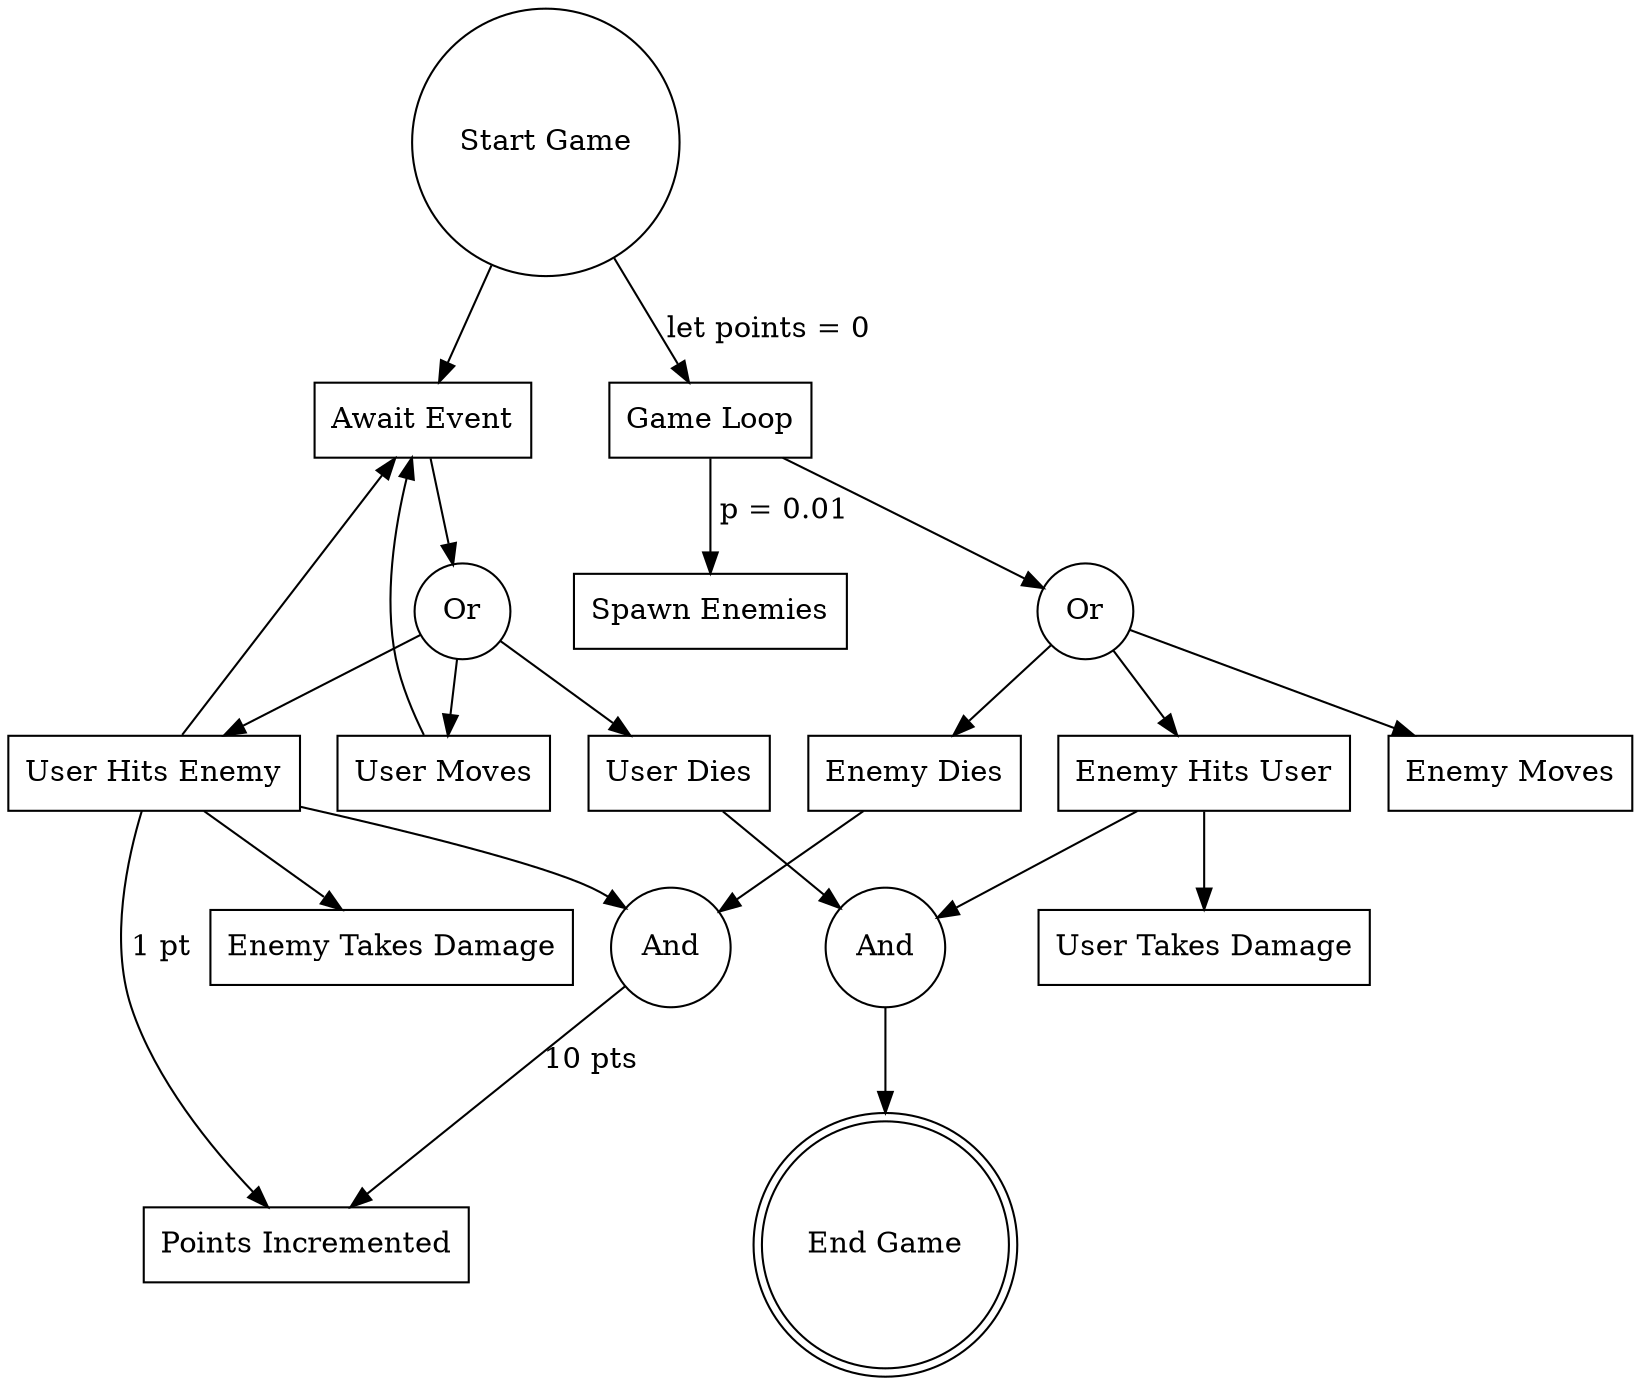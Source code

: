 digraph G {
    // functions
    node [shape="rectangle"];
    {
        rank="higher";
        startGame [label="Start Game", shape="circle"];
    }

    userTakesDamage [label="User Takes Damage"];
    enemyTakesDamage [label="Enemy Takes Damage"];

    userHitsEnemy [label="User Hits Enemy"];
    enemyHitsUser [label="Enemy Hits User"];

    userDies [label="User Dies"];
    enemyDies [label="Enemy Dies"];

    userMoves [label="User Moves"];
    enemyMoves [label="Enemy Moves"];

    pointsIncrement [label="Points Incremented"];
    spawnEnemy [label="Spawn Enemies"];

    {
        rank="same";
        awaitEvent [label="Await Event"];
        gameLoop [label="Game Loop"];
    }

    {
        rank="lower";
        endGame [label="End Game", shape="doublecircle"];
    }

    // connectives
    node [shape="circle"];
    or1 [label="Or"];
    or2 [label="Or"];
    and1 [label="And"];
    and2 [label="And"];

    // connections
    startGame -> gameLoop [label="let points = 0"];
    startGame -> awaitEvent;

    enemyHitsUser -> userTakesDamage;
    enemyHitsUser -> and1;
    userDies -> and1;
    and1 -> endGame;

    userHitsEnemy -> enemyTakesDamage;
    userHitsEnemy -> and2;
    userHitsEnemy -> pointsIncrement [label="1 pt"];
    enemyDies -> and2;
    and2 -> pointsIncrement [label="10 pts"];

    userHitsEnemy -> awaitEvent;
    userMoves -> awaitEvent;

    awaitEvent -> or1;
    or1 -> userMoves;
    or1 -> userHitsEnemy;
    or1 -> userDies;

    gameLoop -> or2;
    or2 -> enemyMoves;
    or2 -> enemyHitsUser;
    or2 -> enemyDies;
    gameLoop -> spawnEnemy [label=" p = 0.01"];
}

